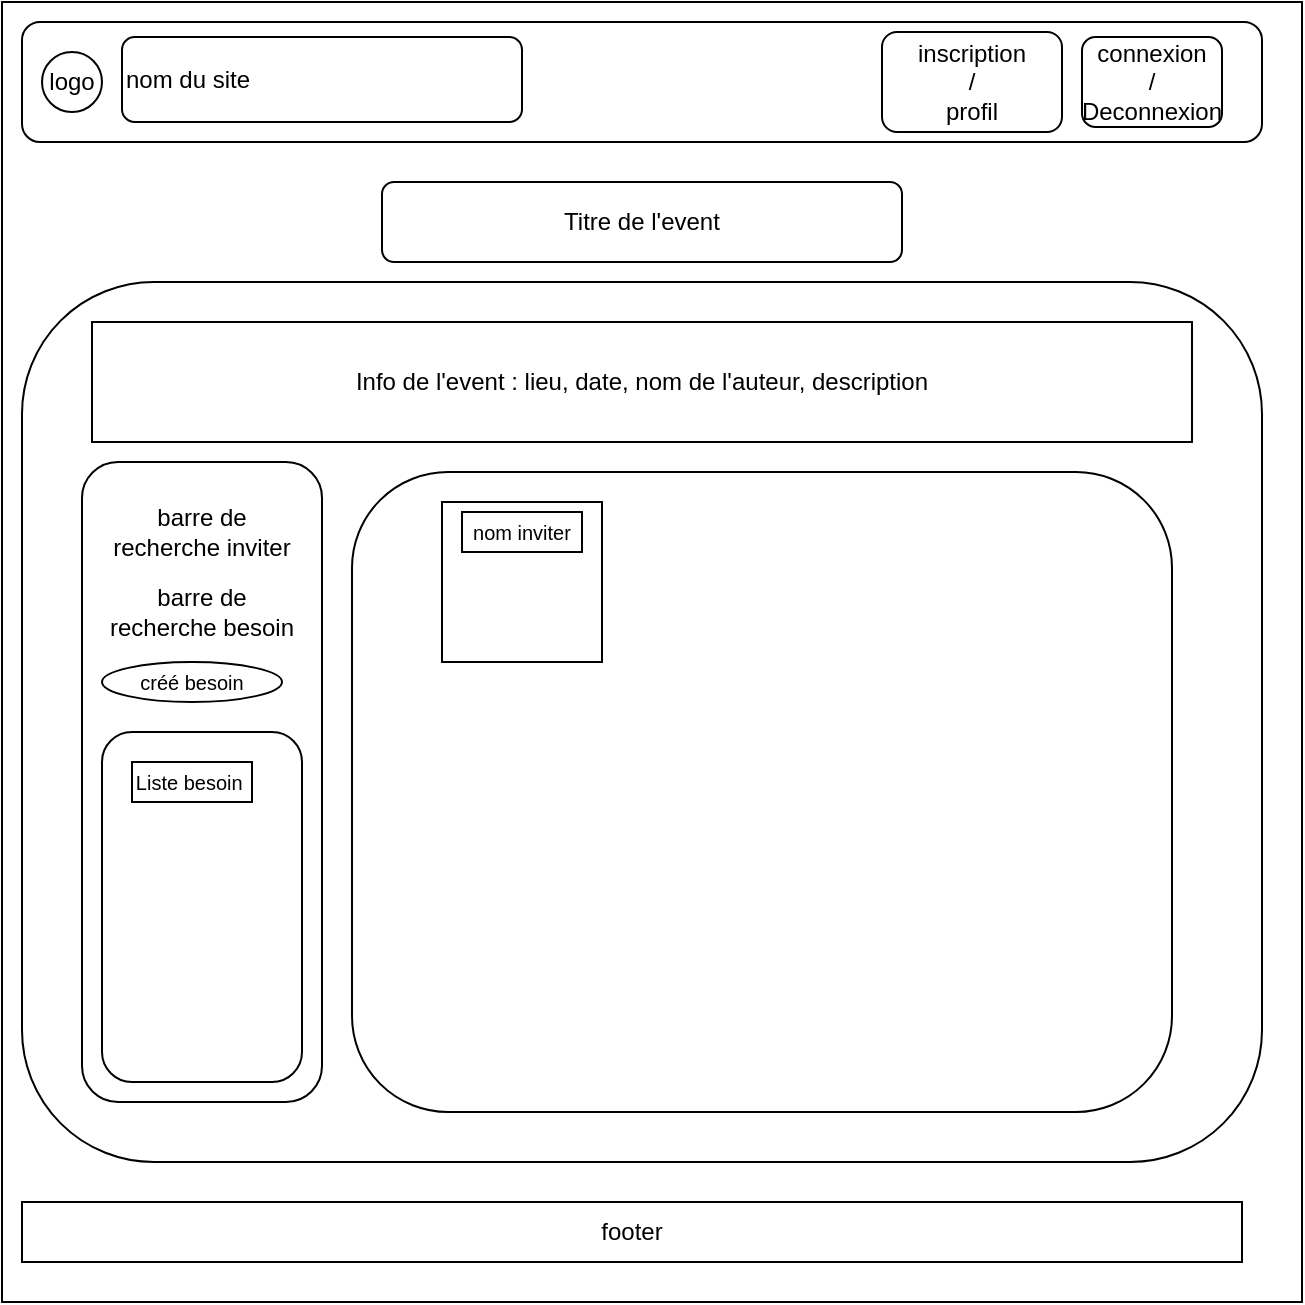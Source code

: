<mxfile>
    <diagram id="NphrKFYvAoYio6cOoJtj" name="Page-1">
        <mxGraphModel dx="1456" dy="713" grid="1" gridSize="10" guides="1" tooltips="1" connect="1" arrows="1" fold="1" page="1" pageScale="1" pageWidth="827" pageHeight="1169" math="0" shadow="0">
            <root>
                <mxCell id="0"/>
                <mxCell id="1" parent="0"/>
                <mxCell id="13" value="" style="whiteSpace=wrap;html=1;aspect=fixed;" parent="1" vertex="1">
                    <mxGeometry x="70" y="30" width="650" height="650" as="geometry"/>
                </mxCell>
                <mxCell id="14" value="" style="rounded=1;whiteSpace=wrap;html=1;align=left;" parent="1" vertex="1">
                    <mxGeometry x="80" y="40" width="620" height="60" as="geometry"/>
                </mxCell>
                <mxCell id="15" value="logo" style="ellipse;whiteSpace=wrap;html=1;aspect=fixed;" parent="1" vertex="1">
                    <mxGeometry x="90" y="55" width="30" height="30" as="geometry"/>
                </mxCell>
                <mxCell id="20" value="footer" style="rounded=0;whiteSpace=wrap;html=1;" parent="1" vertex="1">
                    <mxGeometry x="80" y="630" width="610" height="30" as="geometry"/>
                </mxCell>
                <mxCell id="21" value="connexion&lt;br&gt;/&lt;br&gt;Deconnexion" style="rounded=1;whiteSpace=wrap;html=1;" parent="1" vertex="1">
                    <mxGeometry x="610" y="47.5" width="70" height="45" as="geometry"/>
                </mxCell>
                <mxCell id="22" value="inscription&lt;br&gt;/&lt;br&gt;profil" style="rounded=1;whiteSpace=wrap;html=1;" parent="1" vertex="1">
                    <mxGeometry x="510" y="45" width="90" height="50" as="geometry"/>
                </mxCell>
                <mxCell id="23" value="nom du site" style="rounded=1;whiteSpace=wrap;html=1;align=left;" parent="1" vertex="1">
                    <mxGeometry x="130" y="47.5" width="200" height="42.5" as="geometry"/>
                </mxCell>
                <mxCell id="26" value="" style="rounded=1;whiteSpace=wrap;html=1;" parent="1" vertex="1">
                    <mxGeometry x="80" y="170" width="620" height="440" as="geometry"/>
                </mxCell>
                <mxCell id="27" value="Titre de l'event" style="rounded=1;whiteSpace=wrap;html=1;shadow=0;" parent="1" vertex="1">
                    <mxGeometry x="260" y="120" width="260" height="40" as="geometry"/>
                </mxCell>
                <mxCell id="28" value="Info de l'event : lieu, date, nom de l'auteur, description" style="rounded=0;whiteSpace=wrap;html=1;shadow=0;" parent="1" vertex="1">
                    <mxGeometry x="115" y="190" width="550" height="60" as="geometry"/>
                </mxCell>
                <mxCell id="29" value="" style="rounded=1;whiteSpace=wrap;html=1;shadow=0;" parent="1" vertex="1">
                    <mxGeometry x="110" y="260" width="120" height="320" as="geometry"/>
                </mxCell>
                <mxCell id="30" value="" style="rounded=1;whiteSpace=wrap;html=1;shadow=0;" parent="1" vertex="1">
                    <mxGeometry x="245" y="265" width="410" height="320" as="geometry"/>
                </mxCell>
                <mxCell id="31" value="barre de recherche inviter" style="text;html=1;strokeColor=none;fillColor=none;align=center;verticalAlign=middle;whiteSpace=wrap;rounded=0;shadow=0;" parent="1" vertex="1">
                    <mxGeometry x="120" y="280" width="100" height="30" as="geometry"/>
                </mxCell>
                <mxCell id="32" value="" style="whiteSpace=wrap;html=1;aspect=fixed;shadow=0;" parent="1" vertex="1">
                    <mxGeometry x="290" y="280" width="80" height="80" as="geometry"/>
                </mxCell>
                <mxCell id="50" value="&lt;font style=&quot;font-size: 10px;&quot;&gt;nom inviter&lt;/font&gt;" style="rounded=0;whiteSpace=wrap;html=1;shadow=0;" parent="1" vertex="1">
                    <mxGeometry x="300" y="285" width="60" height="20" as="geometry"/>
                </mxCell>
                <mxCell id="55" value="barre de recherche besoin" style="text;html=1;strokeColor=none;fillColor=none;align=center;verticalAlign=middle;whiteSpace=wrap;rounded=0;shadow=0;" parent="1" vertex="1">
                    <mxGeometry x="120" y="320" width="100" height="30" as="geometry"/>
                </mxCell>
                <mxCell id="56" value="créé besoin" style="ellipse;whiteSpace=wrap;html=1;shadow=0;fontSize=10;" parent="1" vertex="1">
                    <mxGeometry x="120" y="360" width="90" height="20" as="geometry"/>
                </mxCell>
                <mxCell id="57" value="" style="rounded=1;whiteSpace=wrap;html=1;shadow=0;fontSize=10;" parent="1" vertex="1">
                    <mxGeometry x="120" y="395" width="100" height="175" as="geometry"/>
                </mxCell>
                <mxCell id="58" value="&lt;span style=&quot;font-size: 10px;&quot;&gt;Liste besoin&amp;nbsp;&lt;/span&gt;" style="rounded=0;whiteSpace=wrap;html=1;shadow=0;" parent="1" vertex="1">
                    <mxGeometry x="135" y="410" width="60" height="20" as="geometry"/>
                </mxCell>
            </root>
        </mxGraphModel>
    </diagram>
</mxfile>